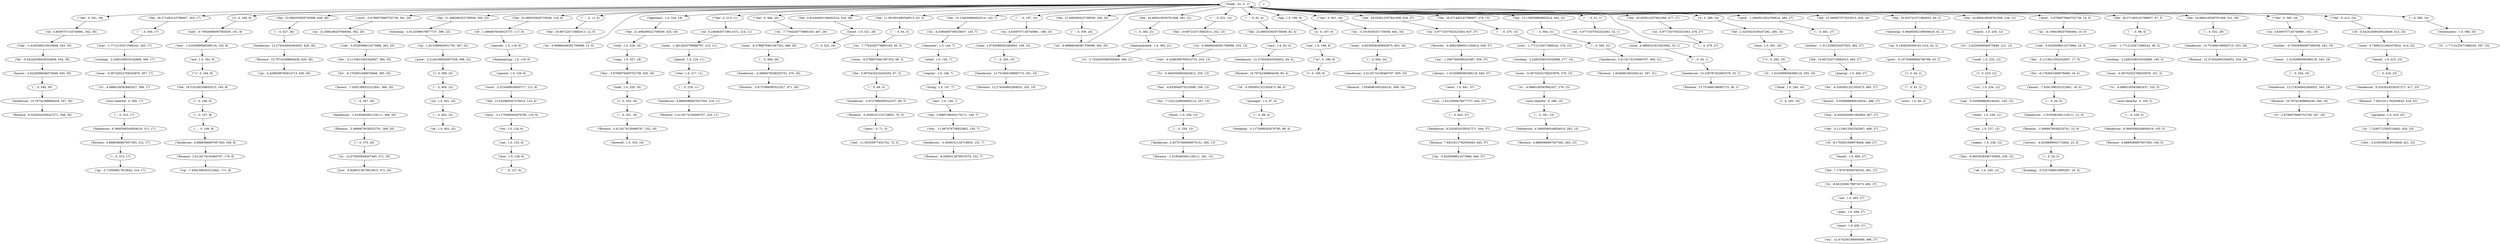 strict digraph "" {
"('special', 1.0, 120, 6)";
"('breaking', -3.1175099262876795, 89, 4)";
"('.', 0, 643, 37)";
"('known', -2.6226599046075849, 545, 30)";
"('henderson', 10.79742368864439, 547, 30)";
"('rest', -3.4185399219516608, 421, 23)";
"('florence', 3.4118174150460767, 332, 18)";
"('her', -5.1110613302342607, 17, 0)";
"('henderson', 3.4118174150460767, 566, 31)";
"('used', 1.0, 232, 12)";
"('you', -1.6123599479677737, 642, 37)";
"('ever-cheerful', 0, 309, 17)";
"('on', 4.8309757145740981, 341, 19)";
"('watch', 1.0, 230, 12)";
"(\"'the\", 0, 541, 30)";
"('mom', 0.74662312462479541, 414, 23)";
"(',', 0, 104, 5)";
"(',', 0, 469, 26)";
"('to', -2.6226599046075849, 231, 12)";
"('my', -12.474250108400469, 496, 27)";
"('``', 0, 564, 31)";
"('it', -1.0102999566398116, 293, 16)";
"('henderson', 12.274544943364052, 628, 36)";
"('henderson', -1.0195463491129111, 21, 0)";
"('florence', 4.8889386697657393, 106, 5)";
"(',', 0, 200, 10)";
"('ever-cheerful', 0, 103, 5)";
"('for', -4.3593951321505475, 485, 27)";
"('florence', -2.4966676038325701, 22, 0)";
"('the', 26.271483143788007, 303, 17)";
"('henderson', 13.751666198083715, 201, 10)";
"('out', 1.0, 493, 27)";
"('think', 1.0, 294, 16)";
"('rt', -1.7712125471966242, 587, 33)";
"('i', 0, 295, 16)";
"('rt', -2.7254550566359494, 384, 21)";
"('loved', 1.0, 521, 28)";
"('the', 19.907224715682013, 483, 27)";
"('manager', 1.0, 87, 4)";
"('of', -4.3593951321505475, 86, 4)";
"('played', 1.0, 216, 11)";
"('florence', 3.4118174150460767, 220, 11)";
"('itventsnews', 1.0, 586, 33)";
"('on', -4.3380485708518037, 143, 7)";
"('of', -8.1763651699078466, 489, 27)";
"('florence', 1.9346961603264141, 606, 34)";
"('2', 0, 160, 8)";
"('henderson', 3.4118174150460767, 605, 34)";
"('on', -0.89966446381709098, 13, 0)";
"('this', -3.6796975660752738, 328, 18)";
"('favorite', -0.40823996531184914, 638, 37)";
"('adult', 1.0, 145, 7)";
"('mom', -1.4812635799888767, 215, 11)";
"('the', 23.089353929735008, 626, 36)";
"(',', 0, 546, 30)";
"('as', -4.1568188207949364, 15, 0)";
"('over', -1.7712125471966242, 276, 15)";
"('carol', -3.6796975660752738, 361, 20)";
"('can', 1.0, 125, 6)";
"('henderson', 12.274544943364052, 84, 4)";
"('just', -8.9280313679915615, 372, 20)";
"('the', 21.498289322708509, 395, 22)";
"(\"'s\", 0, 164, 8)";
"('henderson', 6.3660599244854019, 282, 15)";
"('henderson', 12.274544943364052, 345, 19)";
"('the', 23.089353929735008, 116, 6)";
"('dailymailceleb', 1.0, 383, 21)";
"('role', -4.4288398785914715, 254, 13)";
"('in', -7.2285712565219402, 420, 23)";
"('with', 1.0, 326, 18)";
"('legendary', 1.0, 324, 18)";
"('for', -0.54242509439324849, 544, 30)";
"(',', 0, 532, 29)";
"('as', -4.1568188207949364, 362, 20)";
"('farewell', 1.0, 333, 18)";
"('henderson', 13.751666198083715, 533, 29)";
"('says', 1.0, 83, 4)";
"('living', 1.0, 147, 7)";
"('playing', 1.0, 484, 27)";
"('mother', -0.70926996097583039, 342, 19)";
"('rip', -7.4391398352312841, 171, 8)";
"('``', 0, 98, 5)";
"('the', 3.9965786454170171, 149, 7)";
"('the', 18.316160108655513, 165, 8)";
"('";
"('how', 1.0, 126, 6)";
"('for', -8.1763651699078466, 18, 0)";
"('tv', -4.0866100563682437, 308, 17)";
"('mom', -0.36732022768203976, 278, 15)";
"(\"'the\", 0, 213, 11)";
"(\"'the\", 0, 466, 26)";
"('regular', 1.0, 146, 7)";
"('mother', -1.3113299523037925, 482, 27)";
"('the', 0.81444943136402514, 520, 28)";
"('rt', -3.6796975660752738, 347, 19)";
"('the', 11.951901680549515, 63, 3)";
"('henderson', 6.3660599244854019, 105, 5)";
"('residing', -2.2483338019162868, 306, 17)";
"('tv', -4.0866100563682437, 102, 5)";
"('henderson', -5.4509101132718953, 151, 7)";
"('.', 0, 400, 22)";
"('henderson', 4.8889386697657393, 169, 8)";
"('florence', 13.751666198083715, 36, 1)";
"('rip', -4.4288398785914715, 630, 36)";
"('florence', -1.0195463491129111, 261, 13)";
"('was', -6.4504200061382964, 487, 27)";
"('are', 1.0, 163, 8)";
"(',', 0, 565, 31)";
"('...', 0, 168, 8)";
"(',', 0, 281, 15)";
"('last', 1.0, 148, 7)";
"('the', 13.542966287576014, 122, 6)";
"('breaking', -5.5257498915995287, 25, 0)";
"('over', -1.7712125471966242, 305, 17)";
"('mom', -4.8230936369093875, 603, 34)";
"('mom', 4.0884531815453062, 33, 1)";
"('``', 0, 304, 17)";
"(';', 0, 167, 8)";
"('the', 23.089353929735008, 82, 4)";
"('i', 0, 233, 12)";
"(',', 0, 259, 13)";
"('florence', -2.4966676038325701, 369, 20)";
"('for', 2.3203024339247262, 290, 16)";
"('known', -5.0308998699194341, 486, 27)";
"('news-', 0, 71, 3)";
"('the', 7.1787078594700162, 491, 27)";
"('florence', 12.274544943364052, 534, 29)";
"('time', 1.0, 291, 16)";
"('mom', -0.36732022768203976, 307, 17)";
"('henderson', 6.3660599244854019, 311, 17)";
"('were', 1.0, 641, 37)";
"('florence', -5.4509101132718953, 70, 3)";
"('no', 1.0, 401, 22)";
"('watching', 0.49485002168009418, 41, 2)";
"('the', 15.134030894602514, 142, 7)";
"('the', 29.453612357841006, 477, 27)";
"('the', 19.907224715682013, 252, 13)";
"('her', -4.633940075514599, 256, 13)";
"('on', 0.2464635718611472, 214, 11)";
"(',', 0, 402, 22)";
"('on', 5.9771037502523363, 637, 37)";
"('sad', -5.0308998699194341, 235, 12)";
"('florence', 7.8431811792050645, 418, 23)";
"('thanksgiving', 1.0, 119, 6)";
"('of', -0.54242509439324849, 413, 23)";
"('residing', -2.2483338019162868, 277, 15)";
"('florence', 4.8889386697657393, 283, 15)";
"('not', 1.0, 188, 9)";
"(',', 0, 481, 27)";
"('on', -3.1919205351735656, 602, 34)";
"('watching', -1.6123599479677737, 396, 22)";
"('``', 0, 11, 0)";
"('henderson', 9.3203024339247271, 417, 23)";
"('known', -7.4391398352312841, 366, 20)";
"('character', 1.0, 144, 7)";
"('the', 5.5876432524435202, 67, 3)";
"('``', 0, 197, 10)";
"('i', 0, 44, 2)";
"(\"'m\", 0, 189, 9)";
"(',', 0, 416, 23)";
"('-', 0, 68, 3)";
"('the', 24.680418536761508, 381, 21)";
"('now', -0.70926996097583039, 161, 8)";
"(',', 0, 344, 19)";
"('i', 0, 190, 9)";
"('now', -1.0102999566398116, 162, 8)";
"('took', 1.0, 329, 18)";
"('we', 1.0, 124, 6)";
"('residing', -2.2483338019162868, 100, 5)";
"('grew', -0.10720996964786789, 43, 2)";
"('grew', -2.2144199392957358, 398, 22)";
"('``', 0, 251, 13)";
"('on', 4.8309757145740981, 542, 30)";
"('have', -3.1175099262876795, 123, 6)";
"('role', -5.6329598612473966, 363, 20)";
"('cuz', 1.0, 234, 12)";
"('role', -1.4185399219516608, 543, 30)";
"('paradise', 1.0, 419, 23)";
"('florence', 10.79742368864439, 629, 36)";
"('``', 0, 64, 3)";
"('``', 0, 81, 4)";
"('aww', 1.0, 46, 2)";
"('florence', 1.9346961603264141, 567, 31)";
"('";
"('mom', -9.2788670461367353, 468, 26)";
"('henderson', 9.3203024339247271, 644, 37)";
"('big', 1.0, 186, 9)";
"('.', 0, 627, 36)";
"('my', -1.2907300390241687, 639, 37)";
"('on', -7.7764326778865183, 65, 3)";
"('actress', -4.9236899002715662, 23, 0)";
"('on', 5.9771037502523363, 478, 27)";
"('florence', -6.9280313679915579, 152, 7)";
"(\"'the\", 0, 601, 34)";
"('henderson', 0.45757490560675151, 260, 13)";
"(',', 0, 20, 0)";
"('the', 29.453612357841006, 636, 37)";
"('role', -5.6329598612473966, 16, 0)";
"('";
"('iconic', -1.0102999566398116, 343, 19)";
"('always', -1.0102999566398116, 640, 37)";
"('mom', -9.2788670461367353, 66, 3)";
"('ok', 1.0, 240, 12)";
"('the', 26.271483143788007, 274, 15)";
"('``', 0, 127, 6)";
"(',', 0, 218, 11)";
"('on', -0.89966446381709098, 360, 20)";
"('in', -12.675630009207445, 371, 20)";
"('the', 15.134030894602514, 563, 31)";
"('mom', 2.9745098292384693, 199, 10)";
"('this', -6.0653038396735859, 239, 12)";
"('brady', 41, 0, -1)";
"('i', 0, 399, 22)";
"('``', 0, 31, 1)";
"('";
"('a', 0, 289, 16)";
"('to', -8.6432598178872073, 492, 27)";
"('henderson', -3.9737888585522327, 69, 3)";
"('makes', 1.0, 238, 12)";
"('rip', -5.6329598612473966, 646, 37)";
"('carol', -1.2940912924769616, 480, 27)";
"('";
"('on', -0.89966446381709098, 253, 13)";
"('florence', 12.274544943364052, 202, 10)";
"('on', -7.7764326778865183, 467, 26)";
"('over', -1.7712125471966242, 99, 5)";
"('i', 0, 330, 18)";
"(',', 0, 34, 1)";
"('henderson', 15.228787452803376, 35, 1)";
"('for', -7.2221226604685214, 257, 13)";
"('of', -1.4966676038325737, 117, 6)";
"('tv', -5.4845500650402812, 255, 13)";
"('henderson', -1.0195463491129111, 368, 20)";
"('family', 1.0, 490, 27)";
"('her', -5.1110613302342607, 364, 20)";
"(\"'s\", 0, 292, 16)";
"('``', 0, 275, 15)";
"('up', -1.913389943631755, 397, 22)";
"('the', 32.635741571894002, 40, 2)";
"('mom', -0.36732022768203976, 101, 5)";
"('know', 1.0, 258, 13)";
"('known', -7.4391398352312841, 19, 0)";
"('snap', 1.0, 327, 18)";
"('";
"('oh', 1.0, 403, 22)";
"('the', 21.498289322708509, 325, 18)";
"('tv', -4.0866100563682437, 279, 15)";
"('the', 24.680418536761508, 229, 12)";
"(',', 0, 367, 20)";
"('she', -5.1110613302342607, 488, 27)";
"('sad', -11.65355977452702, 72, 3)";
"('florence', 10.79742368864439, 85, 4)";
"('a', 0, 187, 9)";
"('ap', -3.719569917615642, 314, 17)";
"('was', -11.897478758823802, 150, 7)";
"(',', 0, 604, 34)";
"('for', -8.1763651699078466, 365, 20)";
"('on', 4.8309757145740981, 198, 10)";
"('heart', 1.0, 495, 27)";
"('me', 1.0, 237, 12)";
"('the', 10.360837073523015, 439, 24)";
"(';', 0, 166, 8)";
"('carol', -3.6796975660752738, 14, 0)";
"('on', 5.9771037502523363, 32, 1)";
"(',', 0, 310, 17)";
"('florence', 10.79742368864439, 346, 19)";
"('``', 0, 359, 20)";
"('famed', 1.0, 415, 23)";
"('the', 26.271483143788007, 97, 5)";
"('the', 21.498289322708509, 358, 20)";
"('florence', -3.9737888585522327, 471, 26)";
"('most', -2.515449934959717, 121, 6)";
"('florence', 7.8431811792050645, 645, 37)";
"('the', 24.680418536761508, 531, 29)";
"('florence', 9.3203024339247271, 548, 30)";
"('really', 1.0, 236, 12)";
"('florence', 3.4118174150460767, 170, 8)";
"('i', 0, 522, 28)";
"('florence', 4.8889386697657393, 312, 17)";
"(',', 0, 479, 27)";
"('goes', 1.0, 494, 27)";
"('henderson', -2.4966676038325701, 470, 26)";
"('!', 0, 45, 2)";
"('up', 0.19382002601611314, 42, 2)";
"('the', 19.907224715682013, 12, 0)";
"('.', 0, 331, 18)";
"('ever-cheerful', 0, 280, 15)";
"('who', 1.0, 217, 11)";
"('henderson', 4.8889386697657393, 219, 11)";
"(\"'the\", 0, 340, 19)";
"(\"'the\", 0, 412, 23)";
"('episode', 1.0, 118, 6)";
"('special', 1.0, 120, 6)" -> "('most', -2.515449934959717, 121, 6)";
"('.', 0, 643, 37)" -> "('henderson', 9.3203024339247271, 644, 37)";
"('known', -2.6226599046075849, 545, 30)" -> "(',', 0, 546, 30)";
"('henderson', 10.79742368864439, 547, 30)" -> "('florence', 9.3203024339247271, 548, 30)";
"('florence', 3.4118174150460767, 332, 18)" -> "('farewell', 1.0, 333, 18)";
"('her', -5.1110613302342607, 17, 0)" -> "('for', -8.1763651699078466, 18, 0)";
"('henderson', 3.4118174150460767, 566, 31)" -> "('florence', 1.9346961603264141, 567, 31)";
"('used', 1.0, 232, 12)" -> "('i', 0, 233, 12)";
"('you', -1.6123599479677737, 642, 37)" -> "('.', 0, 643, 37)";
"('ever-cheerful', 0, 309, 17)" -> "(',', 0, 310, 17)";
"('on', 4.8309757145740981, 341, 19)" -> "('mother', -0.70926996097583039, 342, 19)";
"('watch', 1.0, 230, 12)" -> "('to', -2.6226599046075849, 231, 12)";
"(\"'the\", 0, 541, 30)" -> "('on', 4.8309757145740981, 542, 30)";
"('mom', 0.74662312462479541, 414, 23)" -> "('famed', 1.0, 415, 23)";
"(',', 0, 104, 5)" -> "('henderson', 6.3660599244854019, 105, 5)";
"(',', 0, 469, 26)" -> "('henderson', -2.4966676038325701, 470, 26)";
"('to', -2.6226599046075849, 231, 12)" -> "('used', 1.0, 232, 12)";
"('``', 0, 564, 31)" -> "(',', 0, 565, 31)";
"('it', -1.0102999566398116, 293, 16)" -> "('think', 1.0, 294, 16)";
"('henderson', 12.274544943364052, 628, 36)" -> "('florence', 10.79742368864439, 629, 36)";
"('henderson', -1.0195463491129111, 21, 0)" -> "('florence', -2.4966676038325701, 22, 0)";
"(',', 0, 200, 10)" -> "('henderson', 13.751666198083715, 201, 10)";
"('ever-cheerful', 0, 103, 5)" -> "(',', 0, 104, 5)";
"('for', -4.3593951321505475, 485, 27)" -> "('known', -5.0308998699194341, 486, 27)";
"('florence', -2.4966676038325701, 22, 0)" -> "('actress', -4.9236899002715662, 23, 0)";
"('the', 26.271483143788007, 303, 17)" -> "('``', 0, 304, 17)";
"('henderson', 13.751666198083715, 201, 10)" -> "('florence', 12.274544943364052, 202, 10)";
"('out', 1.0, 493, 27)" -> "('goes', 1.0, 494, 27)";
"('think', 1.0, 294, 16)" -> "('i', 0, 295, 16)";
"('loved', 1.0, 521, 28)" -> "('i', 0, 522, 28)";
"('the', 19.907224715682013, 483, 27)" -> "('playing', 1.0, 484, 27)";
"('manager', 1.0, 87, 4)" -> "(':', 0, 88, 4)";
"('of', -4.3593951321505475, 86, 4)" -> "('manager', 1.0, 87, 4)";
"('played', 1.0, 216, 11)" -> "('who', 1.0, 217, 11)";
"('itventsnews', 1.0, 586, 33)" -> "('rt', -1.7712125471966242, 587, 33)";
"('on', -4.3380485708518037, 143, 7)" -> "('character', 1.0, 144, 7)";
"('of', -8.1763651699078466, 489, 27)" -> "('family', 1.0, 490, 27)";
"('2', 0, 160, 8)" -> "('now', -0.70926996097583039, 161, 8)";
"('henderson', 3.4118174150460767, 605, 34)" -> "('florence', 1.9346961603264141, 606, 34)";
"('on', -0.89966446381709098, 13, 0)" -> "('brady', 41, 0, -1)";
"('this', -3.6796975660752738, 328, 18)" -> "('took', 1.0, 329, 18)";
"('favorite', -0.40823996531184914, 638, 37)" -> "('my', -1.2907300390241687, 639, 37)";
"('adult', 1.0, 145, 7)" -> "('regular', 1.0, 146, 7)";
"('mom', -1.4812635799888767, 215, 11)" -> "('played', 1.0, 216, 11)";
"('the', 23.089353929735008, 626, 36)" -> "('.', 0, 627, 36)";
"(',', 0, 546, 30)" -> "('henderson', 10.79742368864439, 547, 30)";
"('as', -4.1568188207949364, 15, 0)" -> "('role', -5.6329598612473966, 16, 0)";
"('over', -1.7712125471966242, 276, 15)" -> "('residing', -2.2483338019162868, 277, 15)";
"('carol', -3.6796975660752738, 361, 20)" -> "('as', -4.1568188207949364, 362, 20)";
"('can', 1.0, 125, 6)" -> "('how', 1.0, 126, 6)";
"('henderson', 12.274544943364052, 84, 4)" -> "('florence', 10.79742368864439, 85, 4)";
"('the', 21.498289322708509, 395, 22)" -> "('watching', -1.6123599479677737, 396, 22)";
"(\"'s\", 0, 164, 8)" -> "('the', 18.316160108655513, 165, 8)";
"('henderson', 6.3660599244854019, 282, 15)" -> "('florence', 4.8889386697657393, 283, 15)";
"('henderson', 12.274544943364052, 345, 19)" -> "('florence', 10.79742368864439, 346, 19)";
"('the', 23.089353929735008, 116, 6)" -> "('of', -1.4966676038325737, 117, 6)";
"('dailymailceleb', 1.0, 383, 21)" -> "('rt', -2.7254550566359494, 384, 21)";
"('role', -4.4288398785914715, 254, 13)" -> "('tv', -5.4845500650402812, 255, 13)";
"('in', -7.2285712565219402, 420, 23)" -> "('rest', -3.4185399219516608, 421, 23)";
"('with', 1.0, 326, 18)" -> "('snap', 1.0, 327, 18)";
"('legendary', 1.0, 324, 18)" -> "('the', 21.498289322708509, 325, 18)";
"('for', -0.54242509439324849, 544, 30)" -> "('known', -2.6226599046075849, 545, 30)";
"(',', 0, 532, 29)" -> "('henderson', 13.751666198083715, 533, 29)";
"('as', -4.1568188207949364, 362, 20)" -> "('role', -5.6329598612473966, 363, 20)";
"('henderson', 13.751666198083715, 533, 29)" -> "('florence', 12.274544943364052, 534, 29)";
"('says', 1.0, 83, 4)" -> "('henderson', 12.274544943364052, 84, 4)";
"('living', 1.0, 147, 7)" -> "('last', 1.0, 148, 7)";
"('playing', 1.0, 484, 27)" -> "('for', -4.3593951321505475, 485, 27)";
"('mother', -0.70926996097583039, 342, 19)" -> "('iconic', -1.0102999566398116, 343, 19)";
"('``', 0, 98, 5)" -> "('over', -1.7712125471966242, 99, 5)";
"('the', 3.9965786454170171, 149, 7)" -> "('was', -11.897478758823802, 150, 7)";
"('the', 18.316160108655513, 165, 8)" -> "(';', 0, 166, 8)";
"(':', 0, 370, 20)" -> "('in', -12.675630009207445, 371, 20)";
"('how', 1.0, 126, 6)" -> "('``', 0, 127, 6)";
"('for', -8.1763651699078466, 18, 0)" -> "('known', -7.4391398352312841, 19, 0)";
"('tv', -4.0866100563682437, 308, 17)" -> "('ever-cheerful', 0, 309, 17)";
"('mom', -0.36732022768203976, 278, 15)" -> "('tv', -4.0866100563682437, 279, 15)";
"(\"'the\", 0, 213, 11)" -> "('on', 0.2464635718611472, 214, 11)";
"(\"'the\", 0, 466, 26)" -> "('on', -7.7764326778865183, 467, 26)";
"('regular', 1.0, 146, 7)" -> "('living', 1.0, 147, 7)";
"('mother', -1.3113299523037925, 482, 27)" -> "('the', 19.907224715682013, 483, 27)";
"('the', 0.81444943136402514, 520, 28)" -> "('loved', 1.0, 521, 28)";
"('the', 11.951901680549515, 63, 3)" -> "('``', 0, 64, 3)";
"('henderson', 6.3660599244854019, 105, 5)" -> "('florence', 4.8889386697657393, 106, 5)";
"('residing', -2.2483338019162868, 306, 17)" -> "('mom', -0.36732022768203976, 307, 17)";
"('tv', -4.0866100563682437, 102, 5)" -> "('ever-cheerful', 0, 103, 5)";
"('henderson', -5.4509101132718953, 151, 7)" -> "('florence', -6.9280313679915579, 152, 7)";
"('.', 0, 400, 22)" -> "('no', 1.0, 401, 22)";
"('henderson', 4.8889386697657393, 169, 8)" -> "('florence', 3.4118174150460767, 170, 8)";
"('was', -6.4504200061382964, 487, 27)" -> "('she', -5.1110613302342607, 488, 27)";
"('are', 1.0, 163, 8)" -> "(\"'s\", 0, 164, 8)";
"(',', 0, 565, 31)" -> "('henderson', 3.4118174150460767, 566, 31)";
"('...', 0, 168, 8)" -> "('henderson', 4.8889386697657393, 169, 8)";
"(',', 0, 281, 15)" -> "('henderson', 6.3660599244854019, 282, 15)";
"('last', 1.0, 148, 7)" -> "('the', 3.9965786454170171, 149, 7)";
"('the', 13.542966287576014, 122, 6)" -> "('have', -3.1175099262876795, 123, 6)";
"('over', -1.7712125471966242, 305, 17)" -> "('residing', -2.2483338019162868, 306, 17)";
"('mom', -4.8230936369093875, 603, 34)" -> "(',', 0, 604, 34)";
"('mom', 4.0884531815453062, 33, 1)" -> "(',', 0, 34, 1)";
"('``', 0, 304, 17)" -> "('over', -1.7712125471966242, 305, 17)";
"(';', 0, 167, 8)" -> "('...', 0, 168, 8)";
"('the', 23.089353929735008, 82, 4)" -> "('says', 1.0, 83, 4)";
"('i', 0, 233, 12)" -> "('cuz', 1.0, 234, 12)";
"(',', 0, 259, 13)" -> "('henderson', 0.45757490560675151, 260, 13)";
"('florence', -2.4966676038325701, 369, 20)" -> "(':', 0, 370, 20)";
"('for', 2.3203024339247262, 290, 16)" -> "('time', 1.0, 291, 16)";
"('known', -5.0308998699194341, 486, 27)" -> "('was', -6.4504200061382964, 487, 27)";
"('news-', 0, 71, 3)" -> "('sad', -11.65355977452702, 72, 3)";
"('the', 7.1787078594700162, 491, 27)" -> "('to', -8.6432598178872073, 492, 27)";
"('time', 1.0, 291, 16)" -> "(\"'s\", 0, 292, 16)";
"('mom', -0.36732022768203976, 307, 17)" -> "('tv', -4.0866100563682437, 308, 17)";
"('henderson', 6.3660599244854019, 311, 17)" -> "('florence', 4.8889386697657393, 312, 17)";
"('were', 1.0, 641, 37)" -> "('you', -1.6123599479677737, 642, 37)";
"('florence', -5.4509101132718953, 70, 3)" -> "('news-', 0, 71, 3)";
"('no', 1.0, 401, 22)" -> "(',', 0, 402, 22)";
"('watching', 0.49485002168009418, 41, 2)" -> "('up', 0.19382002601611314, 42, 2)";
"('the', 15.134030894602514, 142, 7)" -> "('on', -4.3380485708518037, 143, 7)";
"('the', 29.453612357841006, 477, 27)" -> "('on', 5.9771037502523363, 478, 27)";
"('the', 19.907224715682013, 252, 13)" -> "('on', -0.89966446381709098, 253, 13)";
"('her', -4.633940075514599, 256, 13)" -> "('for', -7.2221226604685214, 257, 13)";
"('on', 0.2464635718611472, 214, 11)" -> "('mom', -1.4812635799888767, 215, 11)";
"(',', 0, 402, 22)" -> "('oh', 1.0, 403, 22)";
"('on', 5.9771037502523363, 637, 37)" -> "('favorite', -0.40823996531184914, 638, 37)";
"('sad', -5.0308998699194341, 235, 12)" -> "('really', 1.0, 236, 12)";
"('florence', 7.8431811792050645, 418, 23)" -> "('paradise', 1.0, 419, 23)";
"('thanksgiving', 1.0, 119, 6)" -> "('special', 1.0, 120, 6)";
"('of', -0.54242509439324849, 413, 23)" -> "('mom', 0.74662312462479541, 414, 23)";
"('residing', -2.2483338019162868, 277, 15)" -> "('mom', -0.36732022768203976, 278, 15)";
"('not', 1.0, 188, 9)" -> "(\"'m\", 0, 189, 9)";
"(',', 0, 481, 27)" -> "('mother', -1.3113299523037925, 482, 27)";
"('on', -3.1919205351735656, 602, 34)" -> "('mom', -4.8230936369093875, 603, 34)";
"('watching', -1.6123599479677737, 396, 22)" -> "('up', -1.913389943631755, 397, 22)";
"('``', 0, 11, 0)" -> "('the', 19.907224715682013, 12, 0)";
"('henderson', 9.3203024339247271, 417, 23)" -> "('florence', 7.8431811792050645, 418, 23)";
"('known', -7.4391398352312841, 366, 20)" -> "(',', 0, 367, 20)";
"('character', 1.0, 144, 7)" -> "('adult', 1.0, 145, 7)";
"('the', 5.5876432524435202, 67, 3)" -> "('-', 0, 68, 3)";
"('``', 0, 197, 10)" -> "('on', 4.8309757145740981, 198, 10)";
"('i', 0, 44, 2)" -> "('!', 0, 45, 2)";
"(\"'m\", 0, 189, 9)" -> "('i', 0, 190, 9)";
"(',', 0, 416, 23)" -> "('henderson', 9.3203024339247271, 417, 23)";
"('-', 0, 68, 3)" -> "('henderson', -3.9737888585522327, 69, 3)";
"('the', 24.680418536761508, 381, 21)" -> "(':', 0, 382, 21)";
"('now', -0.70926996097583039, 161, 8)" -> "('now', -1.0102999566398116, 162, 8)";
"(',', 0, 344, 19)" -> "('henderson', 12.274544943364052, 345, 19)";
"('now', -1.0102999566398116, 162, 8)" -> "('are', 1.0, 163, 8)";
"('took', 1.0, 329, 18)" -> "('i', 0, 330, 18)";
"('we', 1.0, 124, 6)" -> "('can', 1.0, 125, 6)";
"('residing', -2.2483338019162868, 100, 5)" -> "('mom', -0.36732022768203976, 101, 5)";
"('grew', -0.10720996964786789, 43, 2)" -> "('i', 0, 44, 2)";
"('grew', -2.2144199392957358, 398, 22)" -> "('i', 0, 399, 22)";
"('``', 0, 251, 13)" -> "('the', 19.907224715682013, 252, 13)";
"('on', 4.8309757145740981, 542, 30)" -> "('role', -1.4185399219516608, 543, 30)";
"('have', -3.1175099262876795, 123, 6)" -> "('we', 1.0, 124, 6)";
"('role', -5.6329598612473966, 363, 20)" -> "('her', -5.1110613302342607, 364, 20)";
"('cuz', 1.0, 234, 12)" -> "('sad', -5.0308998699194341, 235, 12)";
"('role', -1.4185399219516608, 543, 30)" -> "('for', -0.54242509439324849, 544, 30)";
"('paradise', 1.0, 419, 23)" -> "('in', -7.2285712565219402, 420, 23)";
"('florence', 10.79742368864439, 629, 36)" -> "('rip', -4.4288398785914715, 630, 36)";
"('``', 0, 64, 3)" -> "('on', -7.7764326778865183, 65, 3)";
"('``', 0, 81, 4)" -> "('the', 23.089353929735008, 82, 4)";
"(':', 0, 382, 21)" -> "('dailymailceleb', 1.0, 383, 21)";
"('mom', -9.2788670461367353, 468, 26)" -> "(',', 0, 469, 26)";
"('henderson', 9.3203024339247271, 644, 37)" -> "('florence', 7.8431811792050645, 645, 37)";
"('big', 1.0, 186, 9)" -> "('a', 0, 187, 9)";
"('.', 0, 627, 36)" -> "('henderson', 12.274544943364052, 628, 36)";
"('my', -1.2907300390241687, 639, 37)" -> "('always', -1.0102999566398116, 640, 37)";
"('on', -7.7764326778865183, 65, 3)" -> "('mom', -9.2788670461367353, 66, 3)";
"('actress', -4.9236899002715662, 23, 0)" -> "(':', 0, 24, 0)";
"('on', 5.9771037502523363, 478, 27)" -> "(',', 0, 479, 27)";
"(\"'the\", 0, 601, 34)" -> "('on', -3.1919205351735656, 602, 34)";
"('henderson', 0.45757490560675151, 260, 13)" -> "('florence', -1.0195463491129111, 261, 13)";
"(',', 0, 20, 0)" -> "('henderson', -1.0195463491129111, 21, 0)";
"('the', 29.453612357841006, 636, 37)" -> "('on', 5.9771037502523363, 637, 37)";
"('role', -5.6329598612473966, 16, 0)" -> "('her', -5.1110613302342607, 17, 0)";
"(':', 0, 24, 0)" -> "('breaking', -5.5257498915995287, 25, 0)";
"('iconic', -1.0102999566398116, 343, 19)" -> "(',', 0, 344, 19)";
"('always', -1.0102999566398116, 640, 37)" -> "('were', 1.0, 641, 37)";
"('mom', -9.2788670461367353, 66, 3)" -> "('the', 5.5876432524435202, 67, 3)";
"('the', 26.271483143788007, 274, 15)" -> "('``', 0, 275, 15)";
"(',', 0, 218, 11)" -> "('henderson', 4.8889386697657393, 219, 11)";
"('on', -0.89966446381709098, 360, 20)" -> "('brady', 41, 0, -1)";
"('in', -12.675630009207445, 371, 20)" -> "('just', -8.9280313679915615, 372, 20)";
"('the', 15.134030894602514, 563, 31)" -> "('``', 0, 564, 31)";
"('mom', 2.9745098292384693, 199, 10)" -> "(',', 0, 200, 10)";
"('this', -6.0653038396735859, 239, 12)" -> "('ok', 1.0, 240, 12)";
"('brady', 41, 0, -1)" -> "('legendary', 1.0, 324, 18)";
"('brady', 41, 0, -1)" -> "('``', 0, 31, 1)";
"('brady', 41, 0, -1)" -> "('``', 0, 81, 4)";
"('brady', 41, 0, -1)" -> "('a', 0, 289, 16)";
"('brady', 41, 0, -1)" -> "('the', 24.680418536761508, 531, 29)";
"('brady', 41, 0, -1)" -> "('the', 23.089353929735008, 626, 36)";
"('brady', 41, 0, -1)" -> "('2', 0, 160, 8)";
"('brady', 41, 0, -1)" -> "(\"'the\", 0, 541, 30)";
"('brady', 41, 0, -1)" -> "('carol', -3.6796975660752738, 14, 0)";
"('brady', 41, 0, -1)" -> "('carol', -1.2940912924769616, 480, 27)";
"('brady', 41, 0, -1)" -> "('big', 1.0, 186, 9)";
"('brady', 41, 0, -1)" -> "('``', 0, 11, 0)";
"('brady', 41, 0, -1)" -> "('the', 0.81444943136402514, 520, 28)";
"('brady', 41, 0, -1)" -> "('the', 26.271483143788007, 97, 5)";
"('brady', 41, 0, -1)" -> "('the', 21.498289322708509, 358, 20)";
"('brady', 41, 0, -1)" -> "(\"'the\", 0, 466, 26)";
"('brady', 41, 0, -1)" -> "(\"'the\", 0, 213, 11)";
"('brady', 41, 0, -1)" -> "('the', 10.360837073523015, 439, 24)";
"('brady', 41, 0, -1)" -> "('the', 15.134030894602514, 563, 31)";
"('brady', 41, 0, -1)" -> "('the', 24.680418536761508, 381, 21)";
"('brady', 41, 0, -1)" -> "('the', 11.951901680549515, 63, 3)";
"('brady', 41, 0, -1)" -> "('the', 29.453612357841006, 636, 37)";
"('brady', 41, 0, -1)" -> "('the', 23.089353929735008, 116, 6)";
"('brady', 41, 0, -1)" -> "(\"'the\", 0, 340, 19)";
"('brady', 41, 0, -1)" -> "(\"'the\", 0, 601, 34)";
"('brady', 41, 0, -1)" -> "('the', 26.271483143788007, 274, 15)";
"('brady', 41, 0, -1)" -> "('the', 21.498289322708509, 395, 22)";
"('brady', 41, 0, -1)" -> "('the', 32.635741571894002, 40, 2)";
"('brady', 41, 0, -1)" -> "('``', 0, 197, 10)";
"('brady', 41, 0, -1)" -> "('``', 0, 251, 13)";
"('brady', 41, 0, -1)" -> "(':', 0, 585, 33)";
"('brady', 41, 0, -1)" -> "('the', 26.271483143788007, 303, 17)";
"('brady', 41, 0, -1)" -> "('the', 15.134030894602514, 142, 7)";
"('brady', 41, 0, -1)" -> "('the', 29.453612357841006, 477, 27)";
"('brady', 41, 0, -1)" -> "('carol', -3.6796975660752738, 361, 20)";
"('brady', 41, 0, -1)" -> "('the', 24.680418536761508, 229, 12)";
"('brady', 41, 0, -1)" -> "(\"'the\", 0, 412, 23)";
"('i', 0, 399, 22)" -> "('.', 0, 400, 22)";
"('``', 0, 31, 1)" -> "('on', 5.9771037502523363, 32, 1)";
"(':', 0, 88, 4)" -> "('breaking', -3.1175099262876795, 89, 4)";
"('a', 0, 289, 16)" -> "('for', 2.3203024339247262, 290, 16)";
"('to', -8.6432598178872073, 492, 27)" -> "('out', 1.0, 493, 27)";
"('henderson', -3.9737888585522327, 69, 3)" -> "('florence', -5.4509101132718953, 70, 3)";
"('makes', 1.0, 238, 12)" -> "('this', -6.0653038396735859, 239, 12)";
"('carol', -1.2940912924769616, 480, 27)" -> "(',', 0, 481, 27)";
"(':', 0, 313, 17)" -> "('ap', -3.719569917615642, 314, 17)";
"('on', -0.89966446381709098, 253, 13)" -> "('role', -4.4288398785914715, 254, 13)";
"('on', -7.7764326778865183, 467, 26)" -> "('mom', -9.2788670461367353, 468, 26)";
"('over', -1.7712125471966242, 99, 5)" -> "('residing', -2.2483338019162868, 100, 5)";
"('i', 0, 330, 18)" -> "('.', 0, 331, 18)";
"(',', 0, 34, 1)" -> "('henderson', 15.228787452803376, 35, 1)";
"('henderson', 15.228787452803376, 35, 1)" -> "('florence', 13.751666198083715, 36, 1)";
"('for', -7.2221226604685214, 257, 13)" -> "('know', 1.0, 258, 13)";
"('of', -1.4966676038325737, 117, 6)" -> "('episode', 1.0, 118, 6)";
"('tv', -5.4845500650402812, 255, 13)" -> "('her', -4.633940075514599, 256, 13)";
"('henderson', -1.0195463491129111, 368, 20)" -> "('florence', -2.4966676038325701, 369, 20)";
"('family', 1.0, 490, 27)" -> "('the', 7.1787078594700162, 491, 27)";
"('her', -5.1110613302342607, 364, 20)" -> "('for', -8.1763651699078466, 365, 20)";
"(\"'s\", 0, 292, 16)" -> "('it', -1.0102999566398116, 293, 16)";
"('``', 0, 275, 15)" -> "('over', -1.7712125471966242, 276, 15)";
"('up', -1.913389943631755, 397, 22)" -> "('grew', -2.2144199392957358, 398, 22)";
"('the', 32.635741571894002, 40, 2)" -> "('watching', 0.49485002168009418, 41, 2)";
"('mom', -0.36732022768203976, 101, 5)" -> "('tv', -4.0866100563682437, 102, 5)";
"('know', 1.0, 258, 13)" -> "(',', 0, 259, 13)";
"('known', -7.4391398352312841, 19, 0)" -> "(',', 0, 20, 0)";
"('snap', 1.0, 327, 18)" -> "('this', -3.6796975660752738, 328, 18)";
"(':', 0, 585, 33)" -> "('itventsnews', 1.0, 586, 33)";
"('the', 21.498289322708509, 325, 18)" -> "('with', 1.0, 326, 18)";
"('tv', -4.0866100563682437, 279, 15)" -> "('ever-cheerful', 0, 280, 15)";
"('the', 24.680418536761508, 229, 12)" -> "('watch', 1.0, 230, 12)";
"(',', 0, 367, 20)" -> "('henderson', -1.0195463491129111, 368, 20)";
"('she', -5.1110613302342607, 488, 27)" -> "('of', -8.1763651699078466, 489, 27)";
"('florence', 10.79742368864439, 85, 4)" -> "('of', -4.3593951321505475, 86, 4)";
"('a', 0, 187, 9)" -> "('not', 1.0, 188, 9)";
"('was', -11.897478758823802, 150, 7)" -> "('henderson', -5.4509101132718953, 151, 7)";
"(',', 0, 604, 34)" -> "('henderson', 3.4118174150460767, 605, 34)";
"('for', -8.1763651699078466, 365, 20)" -> "('known', -7.4391398352312841, 366, 20)";
"('on', 4.8309757145740981, 198, 10)" -> "('mom', 2.9745098292384693, 199, 10)";
"('heart', 1.0, 495, 27)" -> "('my', -12.474250108400469, 496, 27)";
"('me', 1.0, 237, 12)" -> "('makes', 1.0, 238, 12)";
"(';', 0, 166, 8)" -> "(';', 0, 167, 8)";
"('carol', -3.6796975660752738, 14, 0)" -> "('as', -4.1568188207949364, 15, 0)";
"('on', 5.9771037502523363, 32, 1)" -> "('mom', 4.0884531815453062, 33, 1)";
"(',', 0, 310, 17)" -> "('henderson', 6.3660599244854019, 311, 17)";
"('florence', 10.79742368864439, 346, 19)" -> "('rt', -3.6796975660752738, 347, 19)";
"('``', 0, 359, 20)" -> "('on', -0.89966446381709098, 360, 20)";
"('famed', 1.0, 415, 23)" -> "(',', 0, 416, 23)";
"('the', 26.271483143788007, 97, 5)" -> "('``', 0, 98, 5)";
"('the', 21.498289322708509, 358, 20)" -> "('``', 0, 359, 20)";
"('most', -2.515449934959717, 121, 6)" -> "('the', 13.542966287576014, 122, 6)";
"('florence', 7.8431811792050645, 645, 37)" -> "('rip', -5.6329598612473966, 646, 37)";
"('the', 24.680418536761508, 531, 29)" -> "(',', 0, 532, 29)";
"('really', 1.0, 236, 12)" -> "('me', 1.0, 237, 12)";
"('florence', 3.4118174150460767, 170, 8)" -> "('rip', -7.4391398352312841, 171, 8)";
"('florence', 4.8889386697657393, 312, 17)" -> "(':', 0, 313, 17)";
"(',', 0, 479, 27)" -> "('brady', 41, 0, -1)";
"('goes', 1.0, 494, 27)" -> "('heart', 1.0, 495, 27)";
"('henderson', -2.4966676038325701, 470, 26)" -> "('florence', -3.9737888585522327, 471, 26)";
"('!', 0, 45, 2)" -> "('aww', 1.0, 46, 2)";
"('up', 0.19382002601611314, 42, 2)" -> "('grew', -0.10720996964786789, 43, 2)";
"('the', 19.907224715682013, 12, 0)" -> "('on', -0.89966446381709098, 13, 0)";
"('.', 0, 331, 18)" -> "('florence', 3.4118174150460767, 332, 18)";
"('ever-cheerful', 0, 280, 15)" -> "(',', 0, 281, 15)";
"('who', 1.0, 217, 11)" -> "(',', 0, 218, 11)";
"('henderson', 4.8889386697657393, 219, 11)" -> "('florence', 3.4118174150460767, 220, 11)";
"(\"'the\", 0, 340, 19)" -> "('on', 4.8309757145740981, 341, 19)";
"(\"'the\", 0, 412, 23)" -> "('of', -0.54242509439324849, 413, 23)";
"('episode', 1.0, 118, 6)" -> "('thanksgiving', 1.0, 119, 6)";
}
